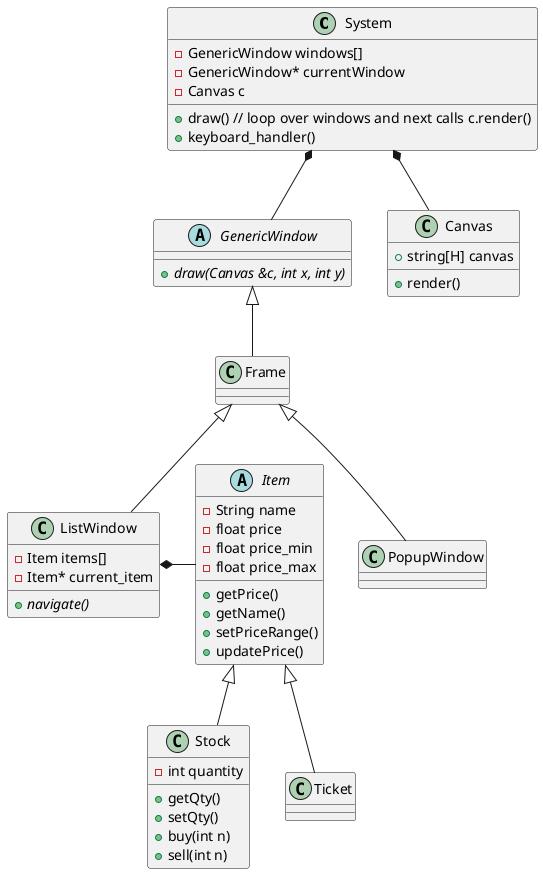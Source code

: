 @startuml
class System
{
    - GenericWindow windows[]
    - GenericWindow* currentWindow
    - Canvas c
    + draw() // loop over windows and next calls c.render()
    + keyboard_handler()
}


abstract GenericWindow
{
    + {abstract} draw(Canvas &c, int x, int y)
}

class Canvas
{
    + render()
    + string[H] canvas
}

System *-- Canvas
System *-- GenericWindow


class PopupWindow
class Frame
class ListWindow
{
    - Item items[]
    - Item* current_item
    + {abstract} navigate()
}
Frame <|-- ListWindow
Frame <|-- PopupWindow
GenericWindow <|-- Frame

abstract Item
{
    - String name
    - float price
    - float price_min
    - float price_max
    + getPrice()
    + getName()
    + setPriceRange()
    + updatePrice()
}
class Stock
{
    - int quantity
    + getQty()
    + setQty()
    + buy(int n)
    + sell(int n)
}
class Ticket
{
    
}
Item <|-- Stock
Item <|-- Ticket

ListWindow *- Item
@enduml
